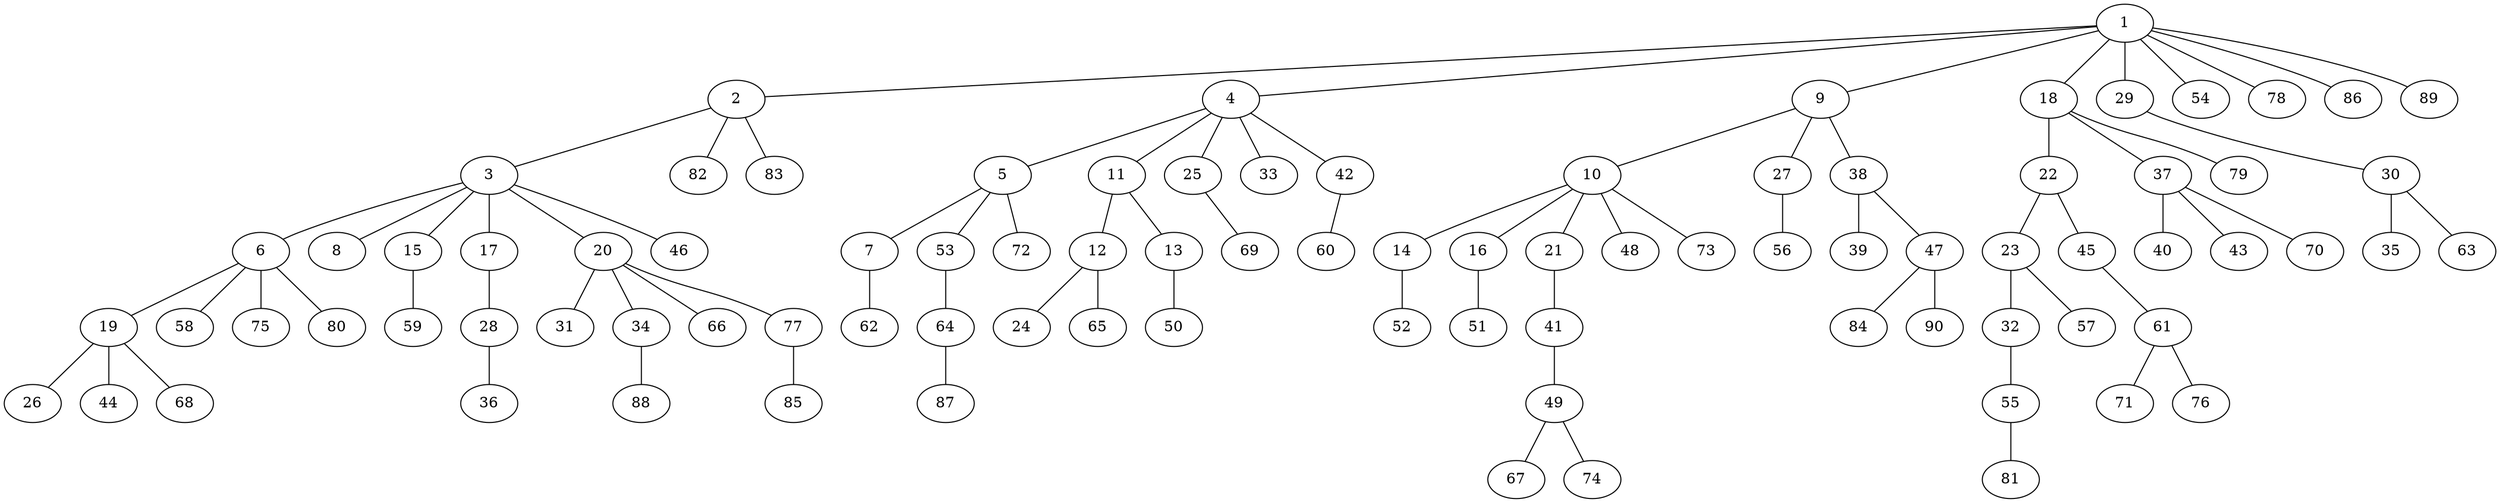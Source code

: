 graph graphname {1--2
1--4
1--9
1--18
1--29
1--54
1--78
1--86
1--89
2--3
2--82
2--83
3--6
3--8
3--15
3--17
3--20
3--46
4--5
4--11
4--25
4--33
4--42
5--7
5--53
5--72
6--19
6--58
6--75
6--80
7--62
9--10
9--27
9--38
10--14
10--16
10--21
10--48
10--73
11--12
11--13
12--24
12--65
13--50
14--52
15--59
16--51
17--28
18--22
18--37
18--79
19--26
19--44
19--68
20--31
20--34
20--66
20--77
21--41
22--23
22--45
23--32
23--57
25--69
27--56
28--36
29--30
30--35
30--63
32--55
34--88
37--40
37--43
37--70
38--39
38--47
41--49
42--60
45--61
47--84
47--90
49--67
49--74
53--64
55--81
61--71
61--76
64--87
77--85
}